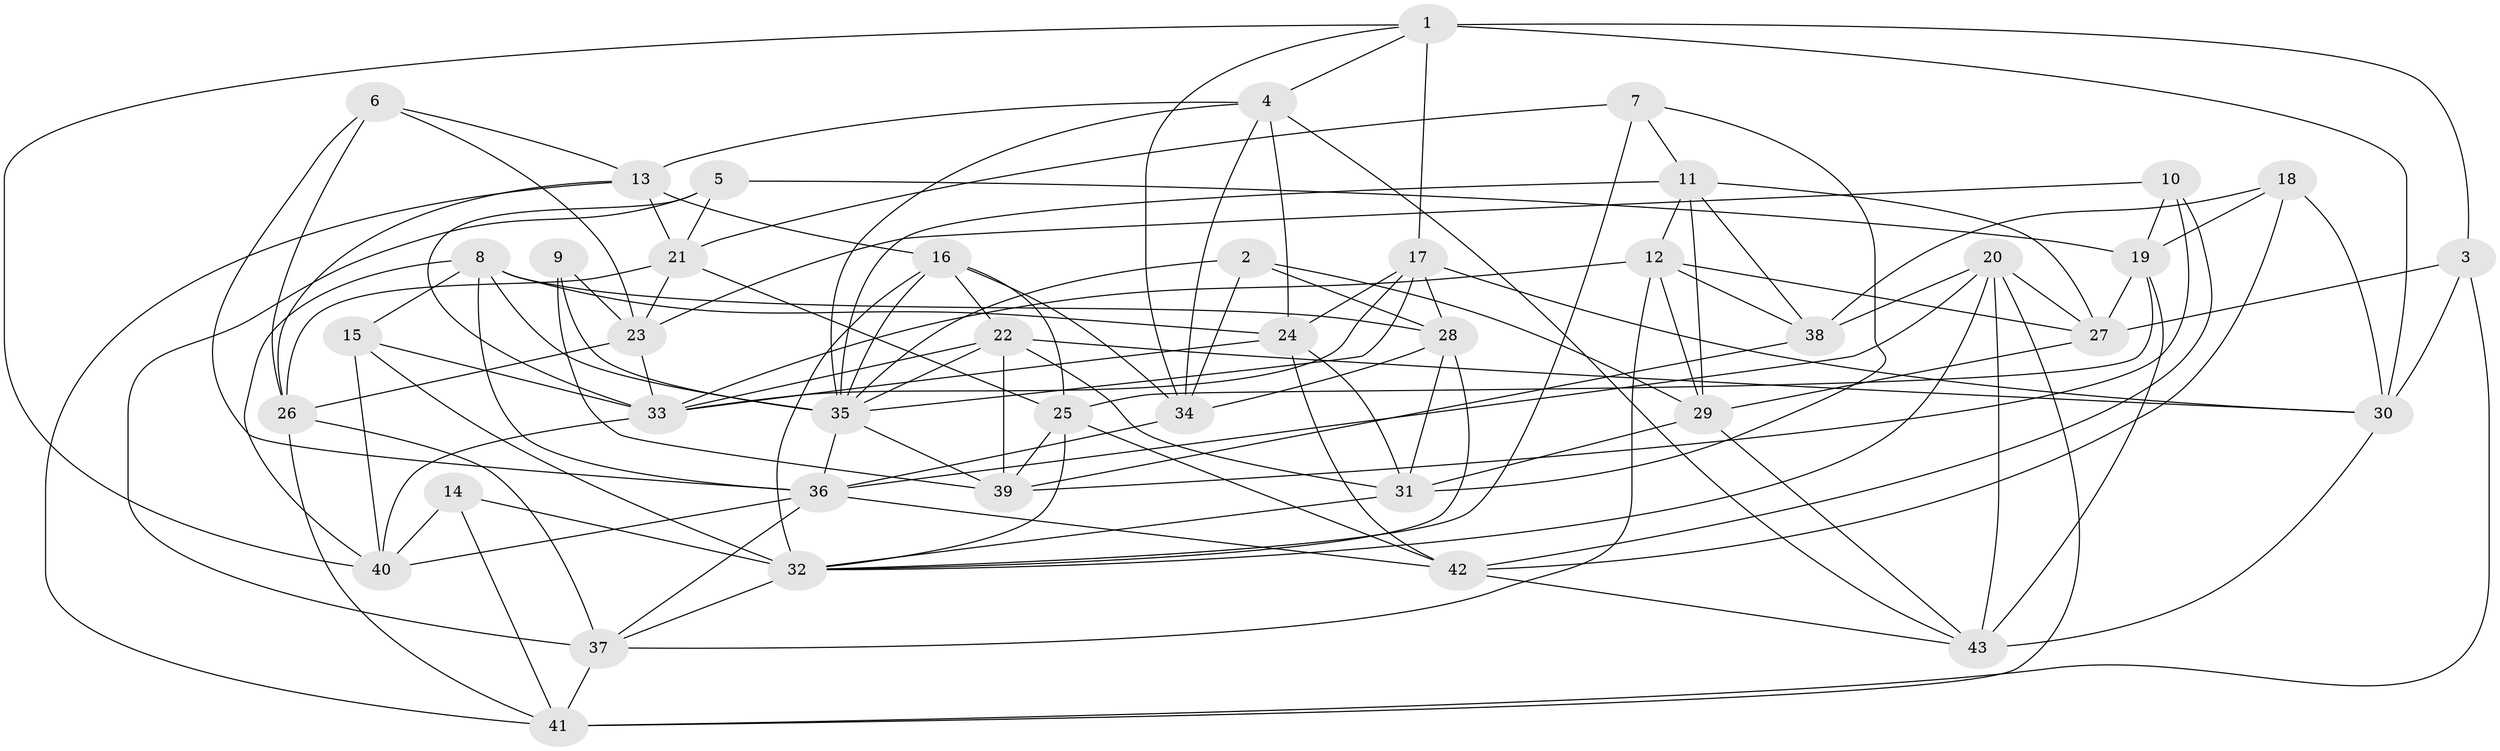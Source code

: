 // original degree distribution, {4: 1.0}
// Generated by graph-tools (version 1.1) at 2025/50/03/09/25 03:50:47]
// undirected, 43 vertices, 123 edges
graph export_dot {
graph [start="1"]
  node [color=gray90,style=filled];
  1;
  2;
  3;
  4;
  5;
  6;
  7;
  8;
  9;
  10;
  11;
  12;
  13;
  14;
  15;
  16;
  17;
  18;
  19;
  20;
  21;
  22;
  23;
  24;
  25;
  26;
  27;
  28;
  29;
  30;
  31;
  32;
  33;
  34;
  35;
  36;
  37;
  38;
  39;
  40;
  41;
  42;
  43;
  1 -- 3 [weight=1.0];
  1 -- 4 [weight=1.0];
  1 -- 17 [weight=1.0];
  1 -- 30 [weight=1.0];
  1 -- 34 [weight=1.0];
  1 -- 40 [weight=1.0];
  2 -- 28 [weight=1.0];
  2 -- 29 [weight=1.0];
  2 -- 34 [weight=1.0];
  2 -- 35 [weight=1.0];
  3 -- 27 [weight=1.0];
  3 -- 30 [weight=1.0];
  3 -- 41 [weight=1.0];
  4 -- 13 [weight=1.0];
  4 -- 24 [weight=1.0];
  4 -- 34 [weight=1.0];
  4 -- 35 [weight=1.0];
  4 -- 43 [weight=1.0];
  5 -- 19 [weight=1.0];
  5 -- 21 [weight=1.0];
  5 -- 33 [weight=1.0];
  5 -- 37 [weight=1.0];
  6 -- 13 [weight=1.0];
  6 -- 23 [weight=1.0];
  6 -- 26 [weight=1.0];
  6 -- 36 [weight=1.0];
  7 -- 11 [weight=1.0];
  7 -- 21 [weight=1.0];
  7 -- 31 [weight=1.0];
  7 -- 32 [weight=1.0];
  8 -- 15 [weight=1.0];
  8 -- 24 [weight=1.0];
  8 -- 28 [weight=1.0];
  8 -- 35 [weight=1.0];
  8 -- 36 [weight=1.0];
  8 -- 40 [weight=1.0];
  9 -- 23 [weight=1.0];
  9 -- 35 [weight=1.0];
  9 -- 39 [weight=2.0];
  10 -- 19 [weight=1.0];
  10 -- 23 [weight=1.0];
  10 -- 39 [weight=1.0];
  10 -- 42 [weight=1.0];
  11 -- 12 [weight=1.0];
  11 -- 27 [weight=1.0];
  11 -- 29 [weight=1.0];
  11 -- 35 [weight=1.0];
  11 -- 38 [weight=1.0];
  12 -- 27 [weight=1.0];
  12 -- 29 [weight=1.0];
  12 -- 33 [weight=1.0];
  12 -- 37 [weight=1.0];
  12 -- 38 [weight=1.0];
  13 -- 16 [weight=1.0];
  13 -- 21 [weight=1.0];
  13 -- 26 [weight=1.0];
  13 -- 41 [weight=1.0];
  14 -- 32 [weight=2.0];
  14 -- 40 [weight=1.0];
  14 -- 41 [weight=1.0];
  15 -- 32 [weight=1.0];
  15 -- 33 [weight=1.0];
  15 -- 40 [weight=1.0];
  16 -- 22 [weight=1.0];
  16 -- 25 [weight=1.0];
  16 -- 32 [weight=1.0];
  16 -- 34 [weight=1.0];
  16 -- 35 [weight=1.0];
  17 -- 24 [weight=1.0];
  17 -- 28 [weight=1.0];
  17 -- 30 [weight=1.0];
  17 -- 33 [weight=1.0];
  17 -- 35 [weight=1.0];
  18 -- 19 [weight=1.0];
  18 -- 30 [weight=1.0];
  18 -- 38 [weight=1.0];
  18 -- 42 [weight=1.0];
  19 -- 25 [weight=1.0];
  19 -- 27 [weight=1.0];
  19 -- 43 [weight=1.0];
  20 -- 27 [weight=1.0];
  20 -- 32 [weight=1.0];
  20 -- 36 [weight=1.0];
  20 -- 38 [weight=1.0];
  20 -- 41 [weight=1.0];
  20 -- 43 [weight=1.0];
  21 -- 23 [weight=1.0];
  21 -- 25 [weight=1.0];
  21 -- 26 [weight=1.0];
  22 -- 30 [weight=1.0];
  22 -- 31 [weight=1.0];
  22 -- 33 [weight=1.0];
  22 -- 35 [weight=1.0];
  22 -- 39 [weight=1.0];
  23 -- 26 [weight=1.0];
  23 -- 33 [weight=1.0];
  24 -- 31 [weight=1.0];
  24 -- 33 [weight=1.0];
  24 -- 42 [weight=1.0];
  25 -- 32 [weight=1.0];
  25 -- 39 [weight=1.0];
  25 -- 42 [weight=1.0];
  26 -- 37 [weight=1.0];
  26 -- 41 [weight=1.0];
  27 -- 29 [weight=1.0];
  28 -- 31 [weight=1.0];
  28 -- 32 [weight=1.0];
  28 -- 34 [weight=1.0];
  29 -- 31 [weight=1.0];
  29 -- 43 [weight=1.0];
  30 -- 43 [weight=1.0];
  31 -- 32 [weight=1.0];
  32 -- 37 [weight=1.0];
  33 -- 40 [weight=1.0];
  34 -- 36 [weight=1.0];
  35 -- 36 [weight=1.0];
  35 -- 39 [weight=1.0];
  36 -- 37 [weight=1.0];
  36 -- 40 [weight=1.0];
  36 -- 42 [weight=1.0];
  37 -- 41 [weight=1.0];
  38 -- 39 [weight=2.0];
  42 -- 43 [weight=1.0];
}
